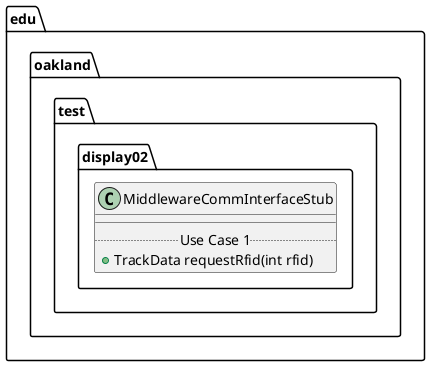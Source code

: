 @startuml MiddlewareCommInterfaceStub

package edu.oakland.test.display02 {
    class MiddlewareCommInterfaceStub {
        __
        .. Use Case 1 ..
        + TrackData requestRfid(int rfid)
    }
}

@enduml